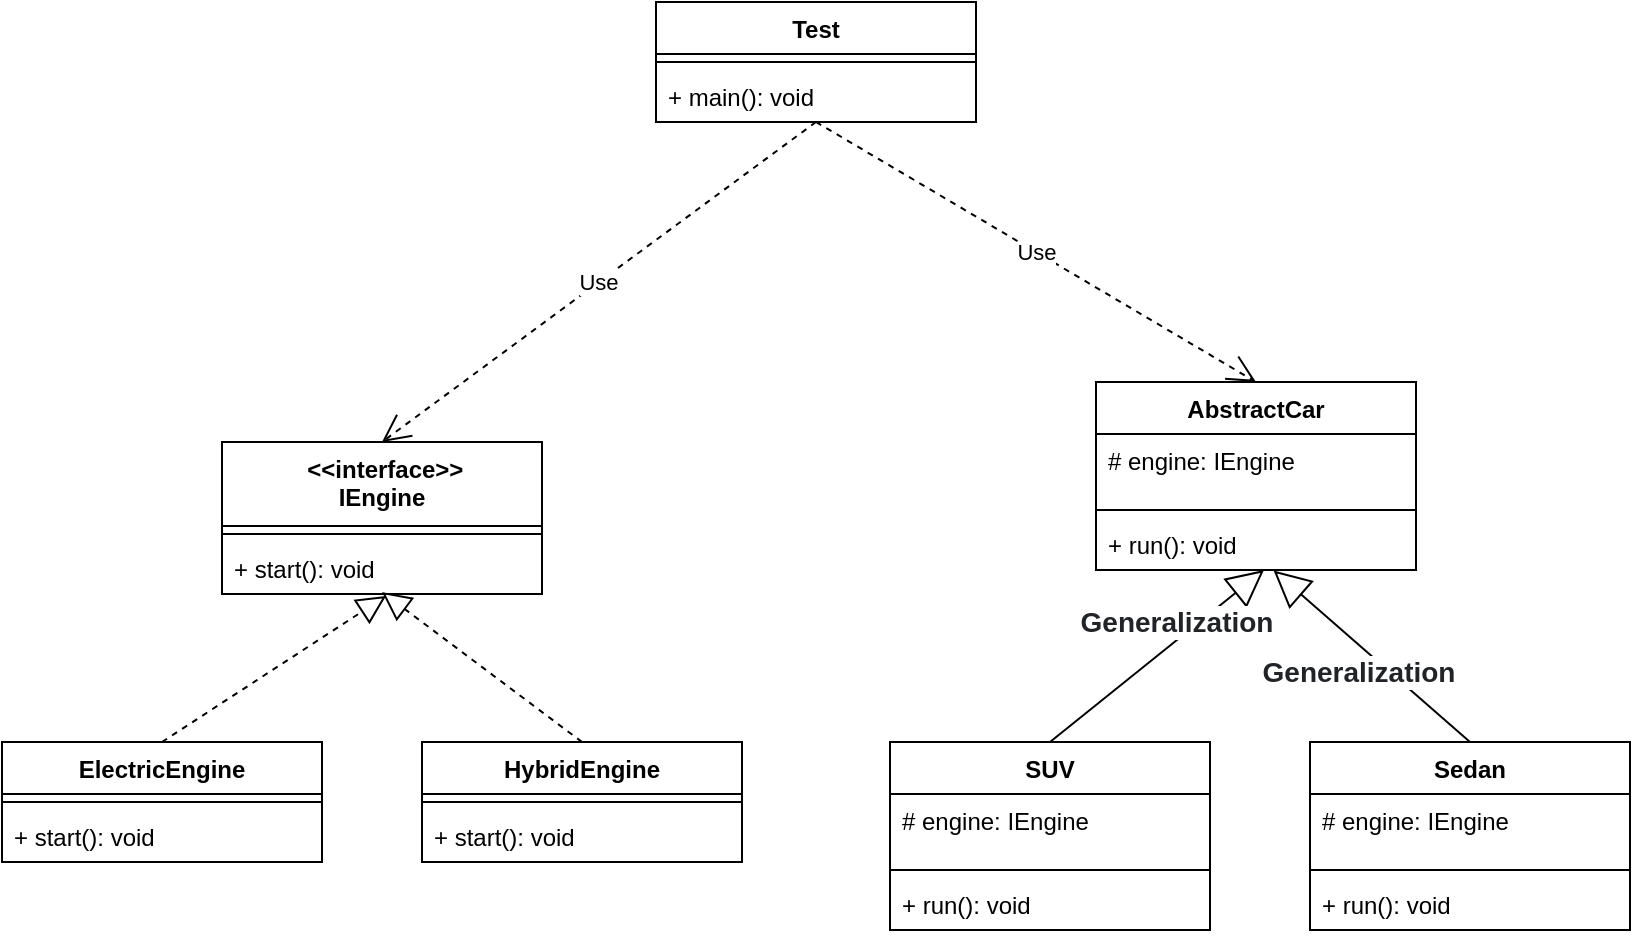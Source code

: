<mxfile version="18.0.6" type="device"><diagram id="OBTEhWXYrPbkrZWmFf3j" name="第 1 页"><mxGraphModel dx="1054" dy="976" grid="1" gridSize="10" guides="1" tooltips="1" connect="1" arrows="1" fold="1" page="1" pageScale="1" pageWidth="827" pageHeight="1169" math="0" shadow="0"><root><mxCell id="0"/><mxCell id="1" parent="0"/><mxCell id="D9AzFJbCajkFQ4flAzZj-1" value=" &lt;&lt;interface&gt;&gt;&#10;IEngine" style="swimlane;fontStyle=1;align=center;verticalAlign=top;childLayout=stackLayout;horizontal=1;startSize=42;horizontalStack=0;resizeParent=1;resizeParentMax=0;resizeLast=0;collapsible=1;marginBottom=0;" parent="1" vertex="1"><mxGeometry x="123" y="230" width="160" height="76" as="geometry"/></mxCell><mxCell id="D9AzFJbCajkFQ4flAzZj-2" value="" style="line;strokeWidth=1;fillColor=none;align=left;verticalAlign=middle;spacingTop=-1;spacingLeft=3;spacingRight=3;rotatable=0;labelPosition=right;points=[];portConstraint=eastwest;" parent="D9AzFJbCajkFQ4flAzZj-1" vertex="1"><mxGeometry y="42" width="160" height="8" as="geometry"/></mxCell><mxCell id="D9AzFJbCajkFQ4flAzZj-3" value="+ start(): void" style="text;strokeColor=none;fillColor=none;align=left;verticalAlign=top;spacingLeft=4;spacingRight=4;overflow=hidden;rotatable=0;points=[[0,0.5],[1,0.5]];portConstraint=eastwest;" parent="D9AzFJbCajkFQ4flAzZj-1" vertex="1"><mxGeometry y="50" width="160" height="26" as="geometry"/></mxCell><mxCell id="D9AzFJbCajkFQ4flAzZj-4" value="ElectricEngine" style="swimlane;fontStyle=1;align=center;verticalAlign=top;childLayout=stackLayout;horizontal=1;startSize=26;horizontalStack=0;resizeParent=1;resizeParentMax=0;resizeLast=0;collapsible=1;marginBottom=0;" parent="1" vertex="1"><mxGeometry x="13" y="380" width="160" height="60" as="geometry"/></mxCell><mxCell id="D9AzFJbCajkFQ4flAzZj-6" value="" style="line;strokeWidth=1;fillColor=none;align=left;verticalAlign=middle;spacingTop=-1;spacingLeft=3;spacingRight=3;rotatable=0;labelPosition=right;points=[];portConstraint=eastwest;" parent="D9AzFJbCajkFQ4flAzZj-4" vertex="1"><mxGeometry y="26" width="160" height="8" as="geometry"/></mxCell><mxCell id="D9AzFJbCajkFQ4flAzZj-7" value="+ start(): void" style="text;strokeColor=none;fillColor=none;align=left;verticalAlign=top;spacingLeft=4;spacingRight=4;overflow=hidden;rotatable=0;points=[[0,0.5],[1,0.5]];portConstraint=eastwest;" parent="D9AzFJbCajkFQ4flAzZj-4" vertex="1"><mxGeometry y="34" width="160" height="26" as="geometry"/></mxCell><mxCell id="D9AzFJbCajkFQ4flAzZj-8" value="HybridEngine" style="swimlane;fontStyle=1;align=center;verticalAlign=top;childLayout=stackLayout;horizontal=1;startSize=26;horizontalStack=0;resizeParent=1;resizeParentMax=0;resizeLast=0;collapsible=1;marginBottom=0;" parent="1" vertex="1"><mxGeometry x="223" y="380" width="160" height="60" as="geometry"/></mxCell><mxCell id="D9AzFJbCajkFQ4flAzZj-10" value="" style="line;strokeWidth=1;fillColor=none;align=left;verticalAlign=middle;spacingTop=-1;spacingLeft=3;spacingRight=3;rotatable=0;labelPosition=right;points=[];portConstraint=eastwest;" parent="D9AzFJbCajkFQ4flAzZj-8" vertex="1"><mxGeometry y="26" width="160" height="8" as="geometry"/></mxCell><mxCell id="D9AzFJbCajkFQ4flAzZj-11" value="+ start(): void" style="text;strokeColor=none;fillColor=none;align=left;verticalAlign=top;spacingLeft=4;spacingRight=4;overflow=hidden;rotatable=0;points=[[0,0.5],[1,0.5]];portConstraint=eastwest;" parent="D9AzFJbCajkFQ4flAzZj-8" vertex="1"><mxGeometry y="34" width="160" height="26" as="geometry"/></mxCell><mxCell id="D9AzFJbCajkFQ4flAzZj-12" value="" style="endArrow=block;dashed=1;endFill=0;endSize=12;html=1;exitX=0.5;exitY=0;exitDx=0;exitDy=0;" parent="1" source="D9AzFJbCajkFQ4flAzZj-4" edge="1"><mxGeometry width="160" relative="1" as="geometry"><mxPoint x="13" y="500" as="sourcePoint"/><mxPoint x="205" y="307" as="targetPoint"/></mxGeometry></mxCell><mxCell id="D9AzFJbCajkFQ4flAzZj-13" value="" style="endArrow=block;dashed=1;endFill=0;endSize=12;html=1;exitX=0.5;exitY=0;exitDx=0;exitDy=0;entryX=0.5;entryY=0.962;entryDx=0;entryDy=0;entryPerimeter=0;" parent="1" source="D9AzFJbCajkFQ4flAzZj-8" target="D9AzFJbCajkFQ4flAzZj-3" edge="1"><mxGeometry width="160" relative="1" as="geometry"><mxPoint x="103" y="390" as="sourcePoint"/><mxPoint x="203" y="310" as="targetPoint"/></mxGeometry></mxCell><mxCell id="D9AzFJbCajkFQ4flAzZj-17" value="SUV" style="swimlane;fontStyle=1;align=center;verticalAlign=top;childLayout=stackLayout;horizontal=1;startSize=26;horizontalStack=0;resizeParent=1;resizeParentMax=0;resizeLast=0;collapsible=1;marginBottom=0;" parent="1" vertex="1"><mxGeometry x="457" y="380" width="160" height="94" as="geometry"/></mxCell><mxCell id="D9AzFJbCajkFQ4flAzZj-18" value="# engine: IEngine" style="text;strokeColor=none;fillColor=none;align=left;verticalAlign=top;spacingLeft=4;spacingRight=4;overflow=hidden;rotatable=0;points=[[0,0.5],[1,0.5]];portConstraint=eastwest;" parent="D9AzFJbCajkFQ4flAzZj-17" vertex="1"><mxGeometry y="26" width="160" height="34" as="geometry"/></mxCell><mxCell id="D9AzFJbCajkFQ4flAzZj-19" value="" style="line;strokeWidth=1;fillColor=none;align=left;verticalAlign=middle;spacingTop=-1;spacingLeft=3;spacingRight=3;rotatable=0;labelPosition=right;points=[];portConstraint=eastwest;" parent="D9AzFJbCajkFQ4flAzZj-17" vertex="1"><mxGeometry y="60" width="160" height="8" as="geometry"/></mxCell><mxCell id="D9AzFJbCajkFQ4flAzZj-20" value="+ run(): void" style="text;strokeColor=none;fillColor=none;align=left;verticalAlign=top;spacingLeft=4;spacingRight=4;overflow=hidden;rotatable=0;points=[[0,0.5],[1,0.5]];portConstraint=eastwest;" parent="D9AzFJbCajkFQ4flAzZj-17" vertex="1"><mxGeometry y="68" width="160" height="26" as="geometry"/></mxCell><mxCell id="D9AzFJbCajkFQ4flAzZj-21" value="Sedan" style="swimlane;fontStyle=1;align=center;verticalAlign=top;childLayout=stackLayout;horizontal=1;startSize=26;horizontalStack=0;resizeParent=1;resizeParentMax=0;resizeLast=0;collapsible=1;marginBottom=0;" parent="1" vertex="1"><mxGeometry x="667" y="380" width="160" height="94" as="geometry"/></mxCell><mxCell id="D9AzFJbCajkFQ4flAzZj-22" value="# engine: IEngine" style="text;strokeColor=none;fillColor=none;align=left;verticalAlign=top;spacingLeft=4;spacingRight=4;overflow=hidden;rotatable=0;points=[[0,0.5],[1,0.5]];portConstraint=eastwest;" parent="D9AzFJbCajkFQ4flAzZj-21" vertex="1"><mxGeometry y="26" width="160" height="34" as="geometry"/></mxCell><mxCell id="D9AzFJbCajkFQ4flAzZj-23" value="" style="line;strokeWidth=1;fillColor=none;align=left;verticalAlign=middle;spacingTop=-1;spacingLeft=3;spacingRight=3;rotatable=0;labelPosition=right;points=[];portConstraint=eastwest;" parent="D9AzFJbCajkFQ4flAzZj-21" vertex="1"><mxGeometry y="60" width="160" height="8" as="geometry"/></mxCell><mxCell id="D9AzFJbCajkFQ4flAzZj-24" value="+ run(): void" style="text;strokeColor=none;fillColor=none;align=left;verticalAlign=top;spacingLeft=4;spacingRight=4;overflow=hidden;rotatable=0;points=[[0,0.5],[1,0.5]];portConstraint=eastwest;" parent="D9AzFJbCajkFQ4flAzZj-21" vertex="1"><mxGeometry y="68" width="160" height="26" as="geometry"/></mxCell><mxCell id="D9AzFJbCajkFQ4flAzZj-27" value="AbstractCar" style="swimlane;fontStyle=1;align=center;verticalAlign=top;childLayout=stackLayout;horizontal=1;startSize=26;horizontalStack=0;resizeParent=1;resizeParentMax=0;resizeLast=0;collapsible=1;marginBottom=0;" parent="1" vertex="1"><mxGeometry x="560" y="200" width="160" height="94" as="geometry"/></mxCell><mxCell id="D9AzFJbCajkFQ4flAzZj-28" value="# engine: IEngine" style="text;strokeColor=none;fillColor=none;align=left;verticalAlign=top;spacingLeft=4;spacingRight=4;overflow=hidden;rotatable=0;points=[[0,0.5],[1,0.5]];portConstraint=eastwest;" parent="D9AzFJbCajkFQ4flAzZj-27" vertex="1"><mxGeometry y="26" width="160" height="34" as="geometry"/></mxCell><mxCell id="D9AzFJbCajkFQ4flAzZj-29" value="" style="line;strokeWidth=1;fillColor=none;align=left;verticalAlign=middle;spacingTop=-1;spacingLeft=3;spacingRight=3;rotatable=0;labelPosition=right;points=[];portConstraint=eastwest;" parent="D9AzFJbCajkFQ4flAzZj-27" vertex="1"><mxGeometry y="60" width="160" height="8" as="geometry"/></mxCell><mxCell id="D9AzFJbCajkFQ4flAzZj-30" value="+ run(): void" style="text;strokeColor=none;fillColor=none;align=left;verticalAlign=top;spacingLeft=4;spacingRight=4;overflow=hidden;rotatable=0;points=[[0,0.5],[1,0.5]];portConstraint=eastwest;" parent="D9AzFJbCajkFQ4flAzZj-27" vertex="1"><mxGeometry y="68" width="160" height="26" as="geometry"/></mxCell><mxCell id="D9AzFJbCajkFQ4flAzZj-31" value="&lt;span style=&quot;box-sizing: border-box ; border-width: 0px ; border-style: solid ; border-color: rgb(229 , 231 , 235) ; margin: 0px ; padding: 0px ; font-weight: bolder ; color: rgb(32 , 35 , 39) ; font-family: , , &amp;#34;segoe ui&amp;#34; , &amp;#34;roboto&amp;#34; , &amp;#34;helvetica neue&amp;#34; , &amp;#34;arial&amp;#34; , &amp;#34;noto sans&amp;#34; , sans-serif , &amp;#34;apple color emoji&amp;#34; , &amp;#34;segoe ui emoji&amp;#34; , &amp;#34;segoe ui symbol&amp;#34; , &amp;#34;noto color emoji&amp;#34; ; font-size: 14px ; text-align: left ; white-space: normal&quot;&gt;Generalization&lt;/span&gt;" style="endArrow=block;endSize=16;endFill=0;html=1;entryX=0.525;entryY=1.001;entryDx=0;entryDy=0;entryPerimeter=0;exitX=0.5;exitY=0;exitDx=0;exitDy=0;" parent="1" source="D9AzFJbCajkFQ4flAzZj-17" target="D9AzFJbCajkFQ4flAzZj-30" edge="1"><mxGeometry x="0.263" y="7" width="160" relative="1" as="geometry"><mxPoint x="90" y="190" as="sourcePoint"/><mxPoint x="250" y="190" as="targetPoint"/><mxPoint as="offset"/></mxGeometry></mxCell><mxCell id="D9AzFJbCajkFQ4flAzZj-32" value="&lt;span style=&quot;box-sizing: border-box ; border-width: 0px ; border-style: solid ; border-color: rgb(229 , 231 , 235) ; margin: 0px ; padding: 0px ; font-weight: bolder ; color: rgb(32 , 35 , 39) ; font-family: , , &amp;#34;segoe ui&amp;#34; , &amp;#34;roboto&amp;#34; , &amp;#34;helvetica neue&amp;#34; , &amp;#34;arial&amp;#34; , &amp;#34;noto sans&amp;#34; , sans-serif , &amp;#34;apple color emoji&amp;#34; , &amp;#34;segoe ui emoji&amp;#34; , &amp;#34;segoe ui symbol&amp;#34; , &amp;#34;noto color emoji&amp;#34; ; font-size: 14px ; text-align: left ; white-space: normal&quot;&gt;Generalization&lt;/span&gt;" style="endArrow=block;endSize=16;endFill=0;html=1;exitX=0.5;exitY=0;exitDx=0;exitDy=0;entryX=0.555;entryY=1.009;entryDx=0;entryDy=0;entryPerimeter=0;" parent="1" source="D9AzFJbCajkFQ4flAzZj-21" target="D9AzFJbCajkFQ4flAzZj-30" edge="1"><mxGeometry y="10" width="160" relative="1" as="geometry"><mxPoint x="547" y="390" as="sourcePoint"/><mxPoint x="640" y="290" as="targetPoint"/><mxPoint as="offset"/></mxGeometry></mxCell><mxCell id="D9AzFJbCajkFQ4flAzZj-33" value="Test" style="swimlane;fontStyle=1;align=center;verticalAlign=top;childLayout=stackLayout;horizontal=1;startSize=26;horizontalStack=0;resizeParent=1;resizeParentMax=0;resizeLast=0;collapsible=1;marginBottom=0;" parent="1" vertex="1"><mxGeometry x="340" y="10" width="160" height="60" as="geometry"/></mxCell><mxCell id="D9AzFJbCajkFQ4flAzZj-34" value="" style="line;strokeWidth=1;fillColor=none;align=left;verticalAlign=middle;spacingTop=-1;spacingLeft=3;spacingRight=3;rotatable=0;labelPosition=right;points=[];portConstraint=eastwest;" parent="D9AzFJbCajkFQ4flAzZj-33" vertex="1"><mxGeometry y="26" width="160" height="8" as="geometry"/></mxCell><mxCell id="D9AzFJbCajkFQ4flAzZj-35" value="+ main(): void" style="text;strokeColor=none;fillColor=none;align=left;verticalAlign=top;spacingLeft=4;spacingRight=4;overflow=hidden;rotatable=0;points=[[0,0.5],[1,0.5]];portConstraint=eastwest;" parent="D9AzFJbCajkFQ4flAzZj-33" vertex="1"><mxGeometry y="34" width="160" height="26" as="geometry"/></mxCell><mxCell id="D9AzFJbCajkFQ4flAzZj-36" value="Use" style="endArrow=open;endSize=12;dashed=1;html=1;entryX=0.5;entryY=0;entryDx=0;entryDy=0;exitX=0.5;exitY=1;exitDx=0;exitDy=0;exitPerimeter=0;" parent="1" source="D9AzFJbCajkFQ4flAzZj-35" target="D9AzFJbCajkFQ4flAzZj-1" edge="1"><mxGeometry width="160" relative="1" as="geometry"><mxPoint x="347" y="238" as="sourcePoint"/><mxPoint x="420" y="190" as="targetPoint"/></mxGeometry></mxCell><mxCell id="D9AzFJbCajkFQ4flAzZj-37" value="Use" style="endArrow=open;endSize=12;dashed=1;html=1;entryX=0.5;entryY=0;entryDx=0;entryDy=0;" parent="1" target="D9AzFJbCajkFQ4flAzZj-27" edge="1"><mxGeometry width="160" relative="1" as="geometry"><mxPoint x="420" y="70" as="sourcePoint"/><mxPoint x="213.0" y="240" as="targetPoint"/></mxGeometry></mxCell></root></mxGraphModel></diagram></mxfile>